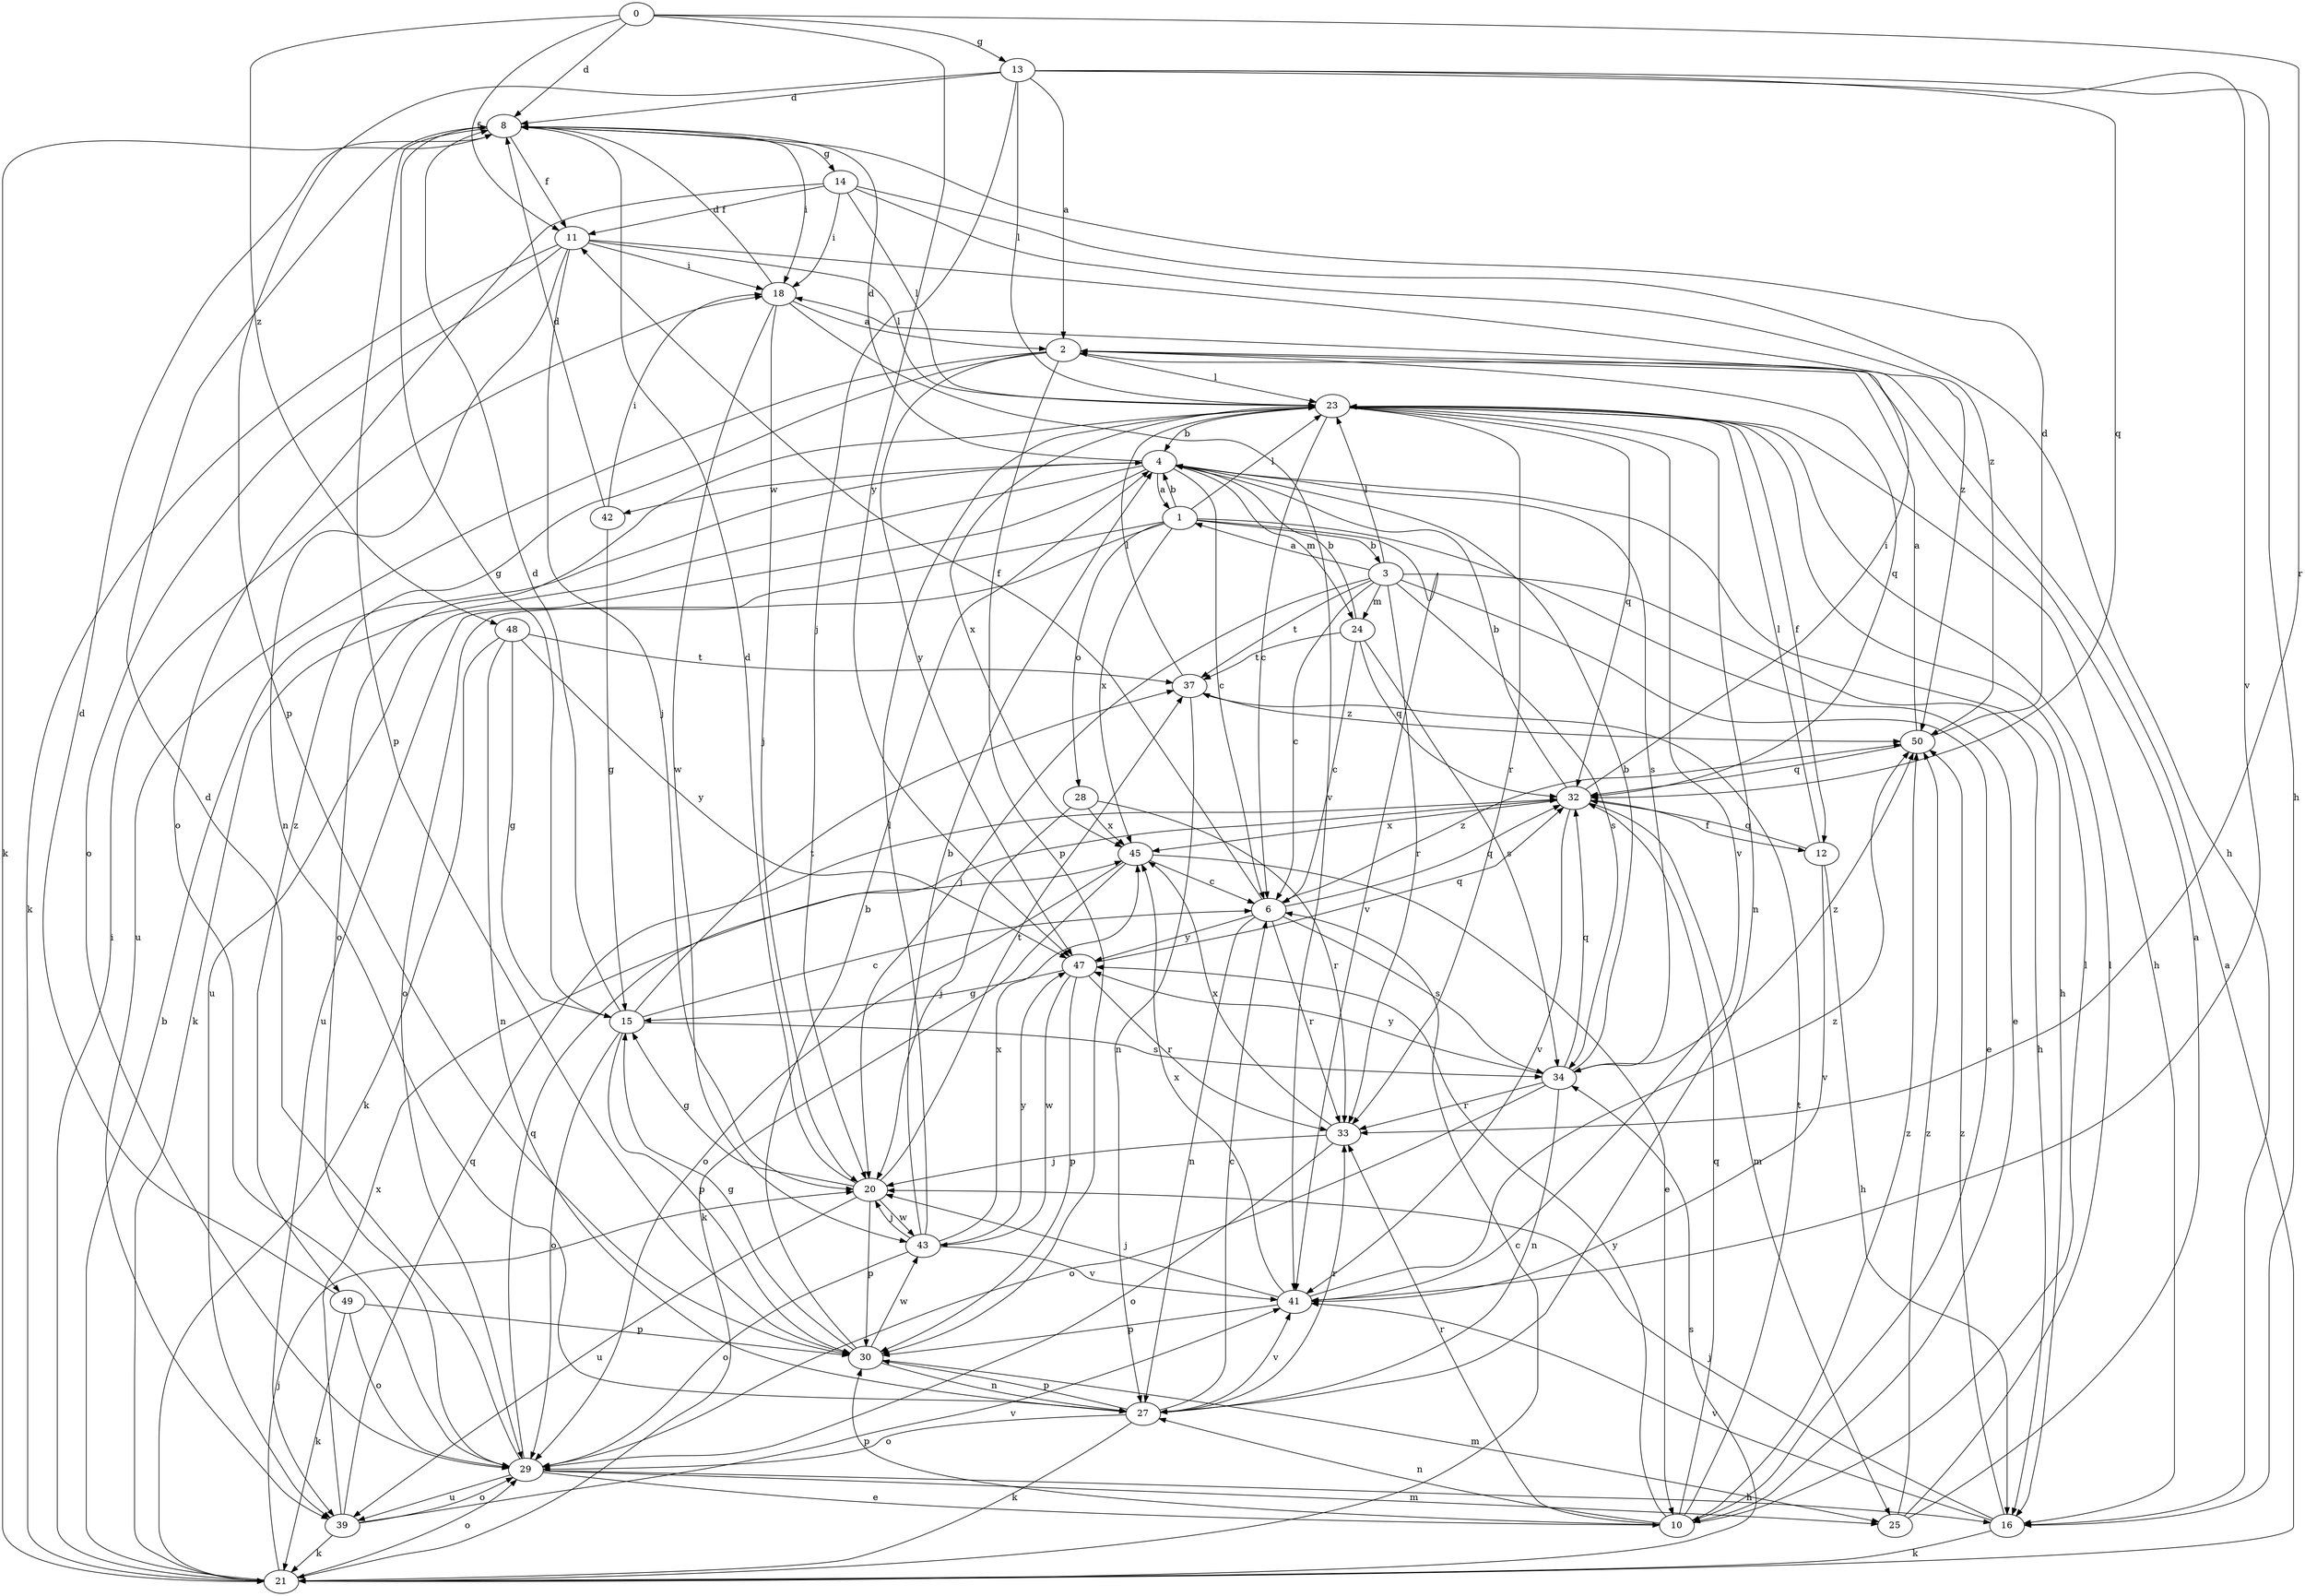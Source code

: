 strict digraph  {
0;
1;
2;
3;
4;
6;
8;
10;
11;
12;
13;
14;
15;
16;
18;
20;
21;
23;
24;
25;
27;
28;
29;
30;
32;
33;
34;
37;
39;
41;
42;
43;
45;
47;
48;
49;
50;
0 -> 8  [label=d];
0 -> 11  [label=f];
0 -> 13  [label=g];
0 -> 33  [label=r];
0 -> 47  [label=y];
0 -> 48  [label=z];
1 -> 3  [label=b];
1 -> 4  [label=b];
1 -> 10  [label=e];
1 -> 23  [label=l];
1 -> 28  [label=o];
1 -> 29  [label=o];
1 -> 39  [label=u];
1 -> 41  [label=v];
1 -> 45  [label=x];
2 -> 23  [label=l];
2 -> 30  [label=p];
2 -> 32  [label=q];
2 -> 39  [label=u];
2 -> 47  [label=y];
2 -> 49  [label=z];
3 -> 1  [label=a];
3 -> 6  [label=c];
3 -> 10  [label=e];
3 -> 16  [label=h];
3 -> 20  [label=j];
3 -> 23  [label=l];
3 -> 24  [label=m];
3 -> 33  [label=r];
3 -> 34  [label=s];
3 -> 37  [label=t];
4 -> 1  [label=a];
4 -> 6  [label=c];
4 -> 8  [label=d];
4 -> 16  [label=h];
4 -> 21  [label=k];
4 -> 24  [label=m];
4 -> 34  [label=s];
4 -> 39  [label=u];
4 -> 42  [label=w];
6 -> 11  [label=f];
6 -> 27  [label=n];
6 -> 32  [label=q];
6 -> 33  [label=r];
6 -> 34  [label=s];
6 -> 47  [label=y];
6 -> 50  [label=z];
8 -> 11  [label=f];
8 -> 14  [label=g];
8 -> 15  [label=g];
8 -> 18  [label=i];
8 -> 21  [label=k];
8 -> 30  [label=p];
10 -> 23  [label=l];
10 -> 27  [label=n];
10 -> 30  [label=p];
10 -> 32  [label=q];
10 -> 33  [label=r];
10 -> 37  [label=t];
10 -> 47  [label=y];
10 -> 50  [label=z];
11 -> 18  [label=i];
11 -> 20  [label=j];
11 -> 21  [label=k];
11 -> 23  [label=l];
11 -> 27  [label=n];
11 -> 29  [label=o];
11 -> 50  [label=z];
12 -> 16  [label=h];
12 -> 23  [label=l];
12 -> 32  [label=q];
12 -> 41  [label=v];
13 -> 2  [label=a];
13 -> 8  [label=d];
13 -> 16  [label=h];
13 -> 20  [label=j];
13 -> 23  [label=l];
13 -> 30  [label=p];
13 -> 32  [label=q];
13 -> 41  [label=v];
14 -> 11  [label=f];
14 -> 16  [label=h];
14 -> 18  [label=i];
14 -> 23  [label=l];
14 -> 29  [label=o];
14 -> 50  [label=z];
15 -> 6  [label=c];
15 -> 8  [label=d];
15 -> 29  [label=o];
15 -> 30  [label=p];
15 -> 34  [label=s];
15 -> 37  [label=t];
16 -> 20  [label=j];
16 -> 21  [label=k];
16 -> 41  [label=v];
16 -> 50  [label=z];
18 -> 2  [label=a];
18 -> 8  [label=d];
18 -> 20  [label=j];
18 -> 41  [label=v];
18 -> 43  [label=w];
20 -> 8  [label=d];
20 -> 15  [label=g];
20 -> 30  [label=p];
20 -> 37  [label=t];
20 -> 39  [label=u];
20 -> 43  [label=w];
21 -> 2  [label=a];
21 -> 4  [label=b];
21 -> 6  [label=c];
21 -> 18  [label=i];
21 -> 20  [label=j];
21 -> 29  [label=o];
21 -> 34  [label=s];
23 -> 4  [label=b];
23 -> 6  [label=c];
23 -> 12  [label=f];
23 -> 16  [label=h];
23 -> 27  [label=n];
23 -> 29  [label=o];
23 -> 32  [label=q];
23 -> 33  [label=r];
23 -> 41  [label=v];
23 -> 45  [label=x];
24 -> 4  [label=b];
24 -> 6  [label=c];
24 -> 32  [label=q];
24 -> 34  [label=s];
24 -> 37  [label=t];
25 -> 2  [label=a];
25 -> 23  [label=l];
25 -> 50  [label=z];
27 -> 6  [label=c];
27 -> 21  [label=k];
27 -> 29  [label=o];
27 -> 30  [label=p];
27 -> 33  [label=r];
27 -> 41  [label=v];
28 -> 20  [label=j];
28 -> 33  [label=r];
28 -> 45  [label=x];
29 -> 8  [label=d];
29 -> 10  [label=e];
29 -> 16  [label=h];
29 -> 25  [label=m];
29 -> 32  [label=q];
29 -> 39  [label=u];
30 -> 4  [label=b];
30 -> 15  [label=g];
30 -> 25  [label=m];
30 -> 27  [label=n];
30 -> 43  [label=w];
32 -> 4  [label=b];
32 -> 12  [label=f];
32 -> 18  [label=i];
32 -> 25  [label=m];
32 -> 41  [label=v];
32 -> 45  [label=x];
33 -> 20  [label=j];
33 -> 29  [label=o];
33 -> 45  [label=x];
34 -> 4  [label=b];
34 -> 27  [label=n];
34 -> 29  [label=o];
34 -> 32  [label=q];
34 -> 33  [label=r];
34 -> 47  [label=y];
34 -> 50  [label=z];
37 -> 23  [label=l];
37 -> 27  [label=n];
37 -> 50  [label=z];
39 -> 21  [label=k];
39 -> 29  [label=o];
39 -> 32  [label=q];
39 -> 41  [label=v];
39 -> 45  [label=x];
41 -> 20  [label=j];
41 -> 30  [label=p];
41 -> 45  [label=x];
41 -> 50  [label=z];
42 -> 8  [label=d];
42 -> 15  [label=g];
42 -> 18  [label=i];
43 -> 4  [label=b];
43 -> 20  [label=j];
43 -> 23  [label=l];
43 -> 29  [label=o];
43 -> 41  [label=v];
43 -> 45  [label=x];
43 -> 47  [label=y];
45 -> 6  [label=c];
45 -> 10  [label=e];
45 -> 21  [label=k];
45 -> 29  [label=o];
47 -> 15  [label=g];
47 -> 30  [label=p];
47 -> 32  [label=q];
47 -> 33  [label=r];
47 -> 43  [label=w];
48 -> 15  [label=g];
48 -> 21  [label=k];
48 -> 27  [label=n];
48 -> 37  [label=t];
48 -> 47  [label=y];
49 -> 8  [label=d];
49 -> 21  [label=k];
49 -> 29  [label=o];
49 -> 30  [label=p];
50 -> 2  [label=a];
50 -> 8  [label=d];
50 -> 32  [label=q];
}
